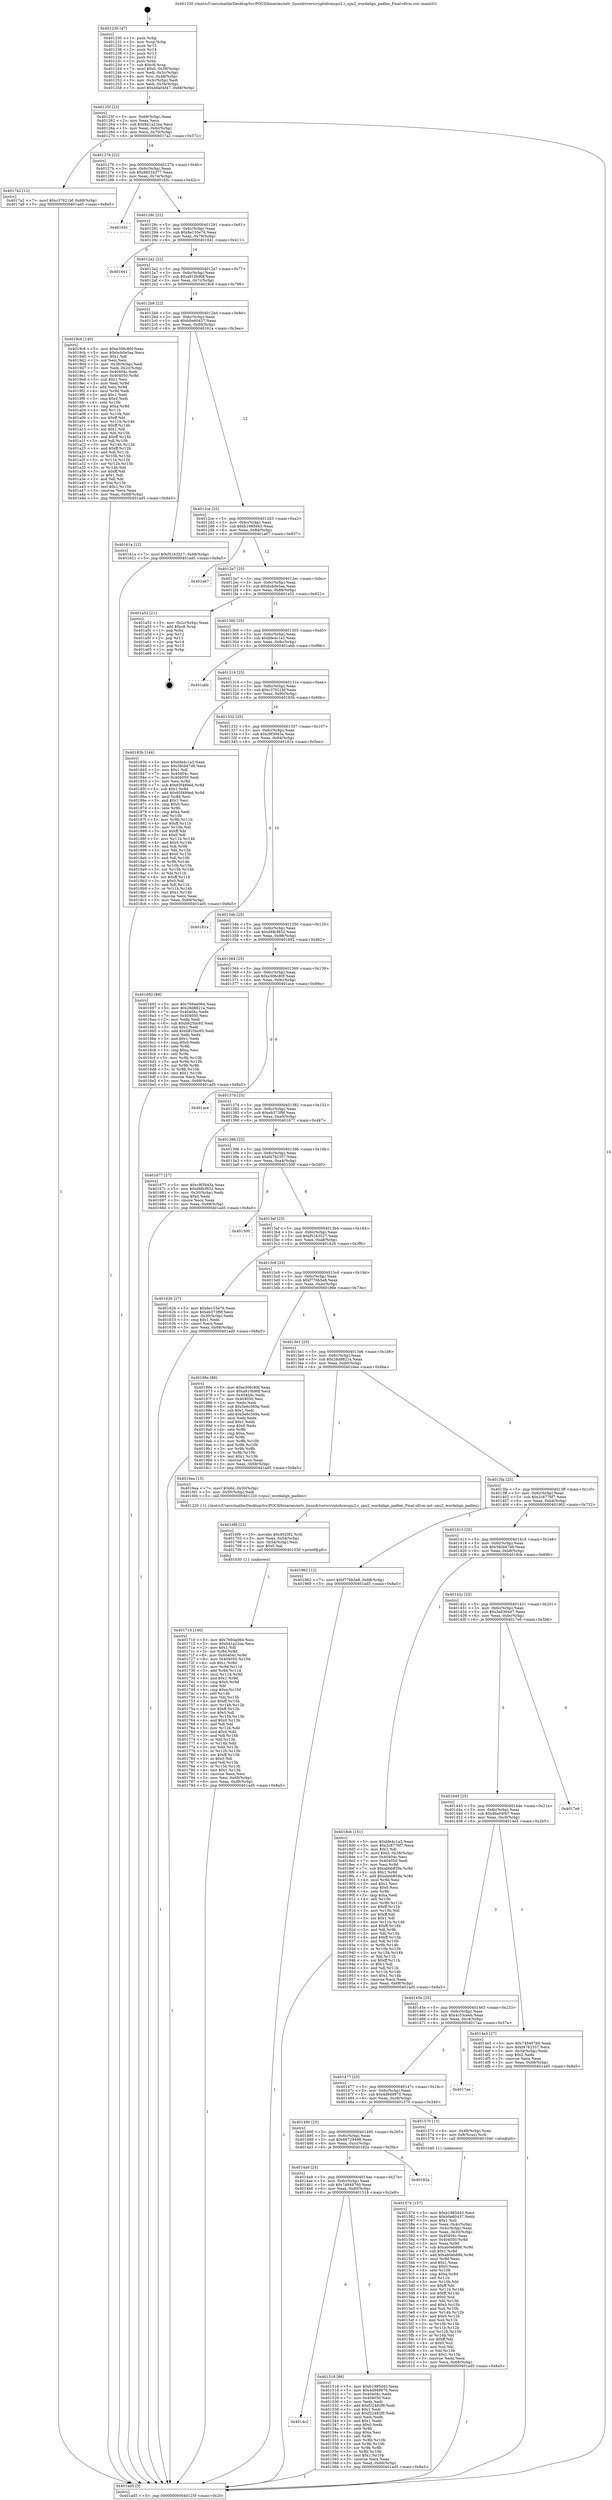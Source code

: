 digraph "0x401230" {
  label = "0x401230 (/mnt/c/Users/mathe/Desktop/tcc/POCII/binaries/extr_linuxdriverscryptobcmspu2.c_spu2_wordalign_padlen_Final-ollvm.out::main(0))"
  labelloc = "t"
  node[shape=record]

  Entry [label="",width=0.3,height=0.3,shape=circle,fillcolor=black,style=filled]
  "0x40125f" [label="{
     0x40125f [23]\l
     | [instrs]\l
     &nbsp;&nbsp;0x40125f \<+3\>: mov -0x68(%rbp),%eax\l
     &nbsp;&nbsp;0x401262 \<+2\>: mov %eax,%ecx\l
     &nbsp;&nbsp;0x401264 \<+6\>: sub $0x841a22ea,%ecx\l
     &nbsp;&nbsp;0x40126a \<+3\>: mov %eax,-0x6c(%rbp)\l
     &nbsp;&nbsp;0x40126d \<+3\>: mov %ecx,-0x70(%rbp)\l
     &nbsp;&nbsp;0x401270 \<+6\>: je 00000000004017a2 \<main+0x572\>\l
  }"]
  "0x4017a2" [label="{
     0x4017a2 [12]\l
     | [instrs]\l
     &nbsp;&nbsp;0x4017a2 \<+7\>: movl $0xc37621bf,-0x68(%rbp)\l
     &nbsp;&nbsp;0x4017a9 \<+5\>: jmp 0000000000401ad5 \<main+0x8a5\>\l
  }"]
  "0x401276" [label="{
     0x401276 [22]\l
     | [instrs]\l
     &nbsp;&nbsp;0x401276 \<+5\>: jmp 000000000040127b \<main+0x4b\>\l
     &nbsp;&nbsp;0x40127b \<+3\>: mov -0x6c(%rbp),%eax\l
     &nbsp;&nbsp;0x40127e \<+5\>: sub $0x88534377,%eax\l
     &nbsp;&nbsp;0x401283 \<+3\>: mov %eax,-0x74(%rbp)\l
     &nbsp;&nbsp;0x401286 \<+6\>: je 000000000040165c \<main+0x42c\>\l
  }"]
  Exit [label="",width=0.3,height=0.3,shape=circle,fillcolor=black,style=filled,peripheries=2]
  "0x40165c" [label="{
     0x40165c\l
  }", style=dashed]
  "0x40128c" [label="{
     0x40128c [22]\l
     | [instrs]\l
     &nbsp;&nbsp;0x40128c \<+5\>: jmp 0000000000401291 \<main+0x61\>\l
     &nbsp;&nbsp;0x401291 \<+3\>: mov -0x6c(%rbp),%eax\l
     &nbsp;&nbsp;0x401294 \<+5\>: sub $0x8e155e76,%eax\l
     &nbsp;&nbsp;0x401299 \<+3\>: mov %eax,-0x78(%rbp)\l
     &nbsp;&nbsp;0x40129c \<+6\>: je 0000000000401641 \<main+0x411\>\l
  }"]
  "0x401710" [label="{
     0x401710 [146]\l
     | [instrs]\l
     &nbsp;&nbsp;0x401710 \<+5\>: mov $0x7694a064,%esi\l
     &nbsp;&nbsp;0x401715 \<+5\>: mov $0x841a22ea,%ecx\l
     &nbsp;&nbsp;0x40171a \<+2\>: mov $0x1,%dl\l
     &nbsp;&nbsp;0x40171c \<+3\>: xor %r8d,%r8d\l
     &nbsp;&nbsp;0x40171f \<+8\>: mov 0x40404c,%r9d\l
     &nbsp;&nbsp;0x401727 \<+8\>: mov 0x404050,%r10d\l
     &nbsp;&nbsp;0x40172f \<+4\>: sub $0x1,%r8d\l
     &nbsp;&nbsp;0x401733 \<+3\>: mov %r9d,%r11d\l
     &nbsp;&nbsp;0x401736 \<+3\>: add %r8d,%r11d\l
     &nbsp;&nbsp;0x401739 \<+4\>: imul %r11d,%r9d\l
     &nbsp;&nbsp;0x40173d \<+4\>: and $0x1,%r9d\l
     &nbsp;&nbsp;0x401741 \<+4\>: cmp $0x0,%r9d\l
     &nbsp;&nbsp;0x401745 \<+3\>: sete %bl\l
     &nbsp;&nbsp;0x401748 \<+4\>: cmp $0xa,%r10d\l
     &nbsp;&nbsp;0x40174c \<+4\>: setl %r14b\l
     &nbsp;&nbsp;0x401750 \<+3\>: mov %bl,%r15b\l
     &nbsp;&nbsp;0x401753 \<+4\>: xor $0xff,%r15b\l
     &nbsp;&nbsp;0x401757 \<+3\>: mov %r14b,%r12b\l
     &nbsp;&nbsp;0x40175a \<+4\>: xor $0xff,%r12b\l
     &nbsp;&nbsp;0x40175e \<+3\>: xor $0x0,%dl\l
     &nbsp;&nbsp;0x401761 \<+3\>: mov %r15b,%r13b\l
     &nbsp;&nbsp;0x401764 \<+4\>: and $0x0,%r13b\l
     &nbsp;&nbsp;0x401768 \<+2\>: and %dl,%bl\l
     &nbsp;&nbsp;0x40176a \<+3\>: mov %r12b,%dil\l
     &nbsp;&nbsp;0x40176d \<+4\>: and $0x0,%dil\l
     &nbsp;&nbsp;0x401771 \<+3\>: and %dl,%r14b\l
     &nbsp;&nbsp;0x401774 \<+3\>: or %bl,%r13b\l
     &nbsp;&nbsp;0x401777 \<+3\>: or %r14b,%dil\l
     &nbsp;&nbsp;0x40177a \<+3\>: xor %dil,%r13b\l
     &nbsp;&nbsp;0x40177d \<+3\>: or %r12b,%r15b\l
     &nbsp;&nbsp;0x401780 \<+4\>: xor $0xff,%r15b\l
     &nbsp;&nbsp;0x401784 \<+3\>: or $0x0,%dl\l
     &nbsp;&nbsp;0x401787 \<+3\>: and %dl,%r15b\l
     &nbsp;&nbsp;0x40178a \<+3\>: or %r15b,%r13b\l
     &nbsp;&nbsp;0x40178d \<+4\>: test $0x1,%r13b\l
     &nbsp;&nbsp;0x401791 \<+3\>: cmovne %ecx,%esi\l
     &nbsp;&nbsp;0x401794 \<+3\>: mov %esi,-0x68(%rbp)\l
     &nbsp;&nbsp;0x401797 \<+6\>: mov %eax,-0xd8(%rbp)\l
     &nbsp;&nbsp;0x40179d \<+5\>: jmp 0000000000401ad5 \<main+0x8a5\>\l
  }"]
  "0x401641" [label="{
     0x401641\l
  }", style=dashed]
  "0x4012a2" [label="{
     0x4012a2 [22]\l
     | [instrs]\l
     &nbsp;&nbsp;0x4012a2 \<+5\>: jmp 00000000004012a7 \<main+0x77\>\l
     &nbsp;&nbsp;0x4012a7 \<+3\>: mov -0x6c(%rbp),%eax\l
     &nbsp;&nbsp;0x4012aa \<+5\>: sub $0xa910b90f,%eax\l
     &nbsp;&nbsp;0x4012af \<+3\>: mov %eax,-0x7c(%rbp)\l
     &nbsp;&nbsp;0x4012b2 \<+6\>: je 00000000004019c6 \<main+0x796\>\l
  }"]
  "0x4016f9" [label="{
     0x4016f9 [23]\l
     | [instrs]\l
     &nbsp;&nbsp;0x4016f9 \<+10\>: movabs $0x4020f2,%rdi\l
     &nbsp;&nbsp;0x401703 \<+3\>: mov %eax,-0x54(%rbp)\l
     &nbsp;&nbsp;0x401706 \<+3\>: mov -0x54(%rbp),%esi\l
     &nbsp;&nbsp;0x401709 \<+2\>: mov $0x0,%al\l
     &nbsp;&nbsp;0x40170b \<+5\>: call 0000000000401030 \<printf@plt\>\l
     | [calls]\l
     &nbsp;&nbsp;0x401030 \{1\} (unknown)\l
  }"]
  "0x4019c6" [label="{
     0x4019c6 [140]\l
     | [instrs]\l
     &nbsp;&nbsp;0x4019c6 \<+5\>: mov $0xe306c80f,%eax\l
     &nbsp;&nbsp;0x4019cb \<+5\>: mov $0xbcb0e5aa,%ecx\l
     &nbsp;&nbsp;0x4019d0 \<+2\>: mov $0x1,%dl\l
     &nbsp;&nbsp;0x4019d2 \<+2\>: xor %esi,%esi\l
     &nbsp;&nbsp;0x4019d4 \<+3\>: mov -0x38(%rbp),%edi\l
     &nbsp;&nbsp;0x4019d7 \<+3\>: mov %edi,-0x2c(%rbp)\l
     &nbsp;&nbsp;0x4019da \<+7\>: mov 0x40404c,%edi\l
     &nbsp;&nbsp;0x4019e1 \<+8\>: mov 0x404050,%r8d\l
     &nbsp;&nbsp;0x4019e9 \<+3\>: sub $0x1,%esi\l
     &nbsp;&nbsp;0x4019ec \<+3\>: mov %edi,%r9d\l
     &nbsp;&nbsp;0x4019ef \<+3\>: add %esi,%r9d\l
     &nbsp;&nbsp;0x4019f2 \<+4\>: imul %r9d,%edi\l
     &nbsp;&nbsp;0x4019f6 \<+3\>: and $0x1,%edi\l
     &nbsp;&nbsp;0x4019f9 \<+3\>: cmp $0x0,%edi\l
     &nbsp;&nbsp;0x4019fc \<+4\>: sete %r10b\l
     &nbsp;&nbsp;0x401a00 \<+4\>: cmp $0xa,%r8d\l
     &nbsp;&nbsp;0x401a04 \<+4\>: setl %r11b\l
     &nbsp;&nbsp;0x401a08 \<+3\>: mov %r10b,%bl\l
     &nbsp;&nbsp;0x401a0b \<+3\>: xor $0xff,%bl\l
     &nbsp;&nbsp;0x401a0e \<+3\>: mov %r11b,%r14b\l
     &nbsp;&nbsp;0x401a11 \<+4\>: xor $0xff,%r14b\l
     &nbsp;&nbsp;0x401a15 \<+3\>: xor $0x1,%dl\l
     &nbsp;&nbsp;0x401a18 \<+3\>: mov %bl,%r15b\l
     &nbsp;&nbsp;0x401a1b \<+4\>: and $0xff,%r15b\l
     &nbsp;&nbsp;0x401a1f \<+3\>: and %dl,%r10b\l
     &nbsp;&nbsp;0x401a22 \<+3\>: mov %r14b,%r12b\l
     &nbsp;&nbsp;0x401a25 \<+4\>: and $0xff,%r12b\l
     &nbsp;&nbsp;0x401a29 \<+3\>: and %dl,%r11b\l
     &nbsp;&nbsp;0x401a2c \<+3\>: or %r10b,%r15b\l
     &nbsp;&nbsp;0x401a2f \<+3\>: or %r11b,%r12b\l
     &nbsp;&nbsp;0x401a32 \<+3\>: xor %r12b,%r15b\l
     &nbsp;&nbsp;0x401a35 \<+3\>: or %r14b,%bl\l
     &nbsp;&nbsp;0x401a38 \<+3\>: xor $0xff,%bl\l
     &nbsp;&nbsp;0x401a3b \<+3\>: or $0x1,%dl\l
     &nbsp;&nbsp;0x401a3e \<+2\>: and %dl,%bl\l
     &nbsp;&nbsp;0x401a40 \<+3\>: or %bl,%r15b\l
     &nbsp;&nbsp;0x401a43 \<+4\>: test $0x1,%r15b\l
     &nbsp;&nbsp;0x401a47 \<+3\>: cmovne %ecx,%eax\l
     &nbsp;&nbsp;0x401a4a \<+3\>: mov %eax,-0x68(%rbp)\l
     &nbsp;&nbsp;0x401a4d \<+5\>: jmp 0000000000401ad5 \<main+0x8a5\>\l
  }"]
  "0x4012b8" [label="{
     0x4012b8 [22]\l
     | [instrs]\l
     &nbsp;&nbsp;0x4012b8 \<+5\>: jmp 00000000004012bd \<main+0x8d\>\l
     &nbsp;&nbsp;0x4012bd \<+3\>: mov -0x6c(%rbp),%eax\l
     &nbsp;&nbsp;0x4012c0 \<+5\>: sub $0xb0e60437,%eax\l
     &nbsp;&nbsp;0x4012c5 \<+3\>: mov %eax,-0x80(%rbp)\l
     &nbsp;&nbsp;0x4012c8 \<+6\>: je 000000000040161a \<main+0x3ea\>\l
  }"]
  "0x40157d" [label="{
     0x40157d [157]\l
     | [instrs]\l
     &nbsp;&nbsp;0x40157d \<+5\>: mov $0xb1985d43,%ecx\l
     &nbsp;&nbsp;0x401582 \<+5\>: mov $0xb0e60437,%edx\l
     &nbsp;&nbsp;0x401587 \<+3\>: mov $0x1,%sil\l
     &nbsp;&nbsp;0x40158a \<+3\>: mov %eax,-0x4c(%rbp)\l
     &nbsp;&nbsp;0x40158d \<+3\>: mov -0x4c(%rbp),%eax\l
     &nbsp;&nbsp;0x401590 \<+3\>: mov %eax,-0x30(%rbp)\l
     &nbsp;&nbsp;0x401593 \<+7\>: mov 0x40404c,%eax\l
     &nbsp;&nbsp;0x40159a \<+8\>: mov 0x404050,%r8d\l
     &nbsp;&nbsp;0x4015a2 \<+3\>: mov %eax,%r9d\l
     &nbsp;&nbsp;0x4015a5 \<+7\>: sub $0xab0eb886,%r9d\l
     &nbsp;&nbsp;0x4015ac \<+4\>: sub $0x1,%r9d\l
     &nbsp;&nbsp;0x4015b0 \<+7\>: add $0xab0eb886,%r9d\l
     &nbsp;&nbsp;0x4015b7 \<+4\>: imul %r9d,%eax\l
     &nbsp;&nbsp;0x4015bb \<+3\>: and $0x1,%eax\l
     &nbsp;&nbsp;0x4015be \<+3\>: cmp $0x0,%eax\l
     &nbsp;&nbsp;0x4015c1 \<+4\>: sete %r10b\l
     &nbsp;&nbsp;0x4015c5 \<+4\>: cmp $0xa,%r8d\l
     &nbsp;&nbsp;0x4015c9 \<+4\>: setl %r11b\l
     &nbsp;&nbsp;0x4015cd \<+3\>: mov %r10b,%bl\l
     &nbsp;&nbsp;0x4015d0 \<+3\>: xor $0xff,%bl\l
     &nbsp;&nbsp;0x4015d3 \<+3\>: mov %r11b,%r14b\l
     &nbsp;&nbsp;0x4015d6 \<+4\>: xor $0xff,%r14b\l
     &nbsp;&nbsp;0x4015da \<+4\>: xor $0x0,%sil\l
     &nbsp;&nbsp;0x4015de \<+3\>: mov %bl,%r15b\l
     &nbsp;&nbsp;0x4015e1 \<+4\>: and $0x0,%r15b\l
     &nbsp;&nbsp;0x4015e5 \<+3\>: and %sil,%r10b\l
     &nbsp;&nbsp;0x4015e8 \<+3\>: mov %r14b,%r12b\l
     &nbsp;&nbsp;0x4015eb \<+4\>: and $0x0,%r12b\l
     &nbsp;&nbsp;0x4015ef \<+3\>: and %sil,%r11b\l
     &nbsp;&nbsp;0x4015f2 \<+3\>: or %r10b,%r15b\l
     &nbsp;&nbsp;0x4015f5 \<+3\>: or %r11b,%r12b\l
     &nbsp;&nbsp;0x4015f8 \<+3\>: xor %r12b,%r15b\l
     &nbsp;&nbsp;0x4015fb \<+3\>: or %r14b,%bl\l
     &nbsp;&nbsp;0x4015fe \<+3\>: xor $0xff,%bl\l
     &nbsp;&nbsp;0x401601 \<+4\>: or $0x0,%sil\l
     &nbsp;&nbsp;0x401605 \<+3\>: and %sil,%bl\l
     &nbsp;&nbsp;0x401608 \<+3\>: or %bl,%r15b\l
     &nbsp;&nbsp;0x40160b \<+4\>: test $0x1,%r15b\l
     &nbsp;&nbsp;0x40160f \<+3\>: cmovne %edx,%ecx\l
     &nbsp;&nbsp;0x401612 \<+3\>: mov %ecx,-0x68(%rbp)\l
     &nbsp;&nbsp;0x401615 \<+5\>: jmp 0000000000401ad5 \<main+0x8a5\>\l
  }"]
  "0x40161a" [label="{
     0x40161a [12]\l
     | [instrs]\l
     &nbsp;&nbsp;0x40161a \<+7\>: movl $0xf5163527,-0x68(%rbp)\l
     &nbsp;&nbsp;0x401621 \<+5\>: jmp 0000000000401ad5 \<main+0x8a5\>\l
  }"]
  "0x4012ce" [label="{
     0x4012ce [25]\l
     | [instrs]\l
     &nbsp;&nbsp;0x4012ce \<+5\>: jmp 00000000004012d3 \<main+0xa3\>\l
     &nbsp;&nbsp;0x4012d3 \<+3\>: mov -0x6c(%rbp),%eax\l
     &nbsp;&nbsp;0x4012d6 \<+5\>: sub $0xb1985d43,%eax\l
     &nbsp;&nbsp;0x4012db \<+6\>: mov %eax,-0x84(%rbp)\l
     &nbsp;&nbsp;0x4012e1 \<+6\>: je 0000000000401a67 \<main+0x837\>\l
  }"]
  "0x4014c2" [label="{
     0x4014c2\l
  }", style=dashed]
  "0x401a67" [label="{
     0x401a67\l
  }", style=dashed]
  "0x4012e7" [label="{
     0x4012e7 [25]\l
     | [instrs]\l
     &nbsp;&nbsp;0x4012e7 \<+5\>: jmp 00000000004012ec \<main+0xbc\>\l
     &nbsp;&nbsp;0x4012ec \<+3\>: mov -0x6c(%rbp),%eax\l
     &nbsp;&nbsp;0x4012ef \<+5\>: sub $0xbcb0e5aa,%eax\l
     &nbsp;&nbsp;0x4012f4 \<+6\>: mov %eax,-0x88(%rbp)\l
     &nbsp;&nbsp;0x4012fa \<+6\>: je 0000000000401a52 \<main+0x822\>\l
  }"]
  "0x401518" [label="{
     0x401518 [88]\l
     | [instrs]\l
     &nbsp;&nbsp;0x401518 \<+5\>: mov $0xb1985d43,%eax\l
     &nbsp;&nbsp;0x40151d \<+5\>: mov $0x4d949970,%ecx\l
     &nbsp;&nbsp;0x401522 \<+7\>: mov 0x40404c,%edx\l
     &nbsp;&nbsp;0x401529 \<+7\>: mov 0x404050,%esi\l
     &nbsp;&nbsp;0x401530 \<+2\>: mov %edx,%edi\l
     &nbsp;&nbsp;0x401532 \<+6\>: add $0xf22482f9,%edi\l
     &nbsp;&nbsp;0x401538 \<+3\>: sub $0x1,%edi\l
     &nbsp;&nbsp;0x40153b \<+6\>: sub $0xf22482f9,%edi\l
     &nbsp;&nbsp;0x401541 \<+3\>: imul %edi,%edx\l
     &nbsp;&nbsp;0x401544 \<+3\>: and $0x1,%edx\l
     &nbsp;&nbsp;0x401547 \<+3\>: cmp $0x0,%edx\l
     &nbsp;&nbsp;0x40154a \<+4\>: sete %r8b\l
     &nbsp;&nbsp;0x40154e \<+3\>: cmp $0xa,%esi\l
     &nbsp;&nbsp;0x401551 \<+4\>: setl %r9b\l
     &nbsp;&nbsp;0x401555 \<+3\>: mov %r8b,%r10b\l
     &nbsp;&nbsp;0x401558 \<+3\>: and %r9b,%r10b\l
     &nbsp;&nbsp;0x40155b \<+3\>: xor %r9b,%r8b\l
     &nbsp;&nbsp;0x40155e \<+3\>: or %r8b,%r10b\l
     &nbsp;&nbsp;0x401561 \<+4\>: test $0x1,%r10b\l
     &nbsp;&nbsp;0x401565 \<+3\>: cmovne %ecx,%eax\l
     &nbsp;&nbsp;0x401568 \<+3\>: mov %eax,-0x68(%rbp)\l
     &nbsp;&nbsp;0x40156b \<+5\>: jmp 0000000000401ad5 \<main+0x8a5\>\l
  }"]
  "0x401a52" [label="{
     0x401a52 [21]\l
     | [instrs]\l
     &nbsp;&nbsp;0x401a52 \<+3\>: mov -0x2c(%rbp),%eax\l
     &nbsp;&nbsp;0x401a55 \<+7\>: add $0xc8,%rsp\l
     &nbsp;&nbsp;0x401a5c \<+1\>: pop %rbx\l
     &nbsp;&nbsp;0x401a5d \<+2\>: pop %r12\l
     &nbsp;&nbsp;0x401a5f \<+2\>: pop %r13\l
     &nbsp;&nbsp;0x401a61 \<+2\>: pop %r14\l
     &nbsp;&nbsp;0x401a63 \<+2\>: pop %r15\l
     &nbsp;&nbsp;0x401a65 \<+1\>: pop %rbp\l
     &nbsp;&nbsp;0x401a66 \<+1\>: ret\l
  }"]
  "0x401300" [label="{
     0x401300 [25]\l
     | [instrs]\l
     &nbsp;&nbsp;0x401300 \<+5\>: jmp 0000000000401305 \<main+0xd5\>\l
     &nbsp;&nbsp;0x401305 \<+3\>: mov -0x6c(%rbp),%eax\l
     &nbsp;&nbsp;0x401308 \<+5\>: sub $0xbfe4c1a3,%eax\l
     &nbsp;&nbsp;0x40130d \<+6\>: mov %eax,-0x8c(%rbp)\l
     &nbsp;&nbsp;0x401313 \<+6\>: je 0000000000401abb \<main+0x88b\>\l
  }"]
  "0x4014a9" [label="{
     0x4014a9 [25]\l
     | [instrs]\l
     &nbsp;&nbsp;0x4014a9 \<+5\>: jmp 00000000004014ae \<main+0x27e\>\l
     &nbsp;&nbsp;0x4014ae \<+3\>: mov -0x6c(%rbp),%eax\l
     &nbsp;&nbsp;0x4014b1 \<+5\>: sub $0x74949760,%eax\l
     &nbsp;&nbsp;0x4014b6 \<+6\>: mov %eax,-0xd0(%rbp)\l
     &nbsp;&nbsp;0x4014bc \<+6\>: je 0000000000401518 \<main+0x2e8\>\l
  }"]
  "0x401abb" [label="{
     0x401abb\l
  }", style=dashed]
  "0x401319" [label="{
     0x401319 [25]\l
     | [instrs]\l
     &nbsp;&nbsp;0x401319 \<+5\>: jmp 000000000040131e \<main+0xee\>\l
     &nbsp;&nbsp;0x40131e \<+3\>: mov -0x6c(%rbp),%eax\l
     &nbsp;&nbsp;0x401321 \<+5\>: sub $0xc37621bf,%eax\l
     &nbsp;&nbsp;0x401326 \<+6\>: mov %eax,-0x90(%rbp)\l
     &nbsp;&nbsp;0x40132c \<+6\>: je 000000000040183b \<main+0x60b\>\l
  }"]
  "0x40182a" [label="{
     0x40182a\l
  }", style=dashed]
  "0x40183b" [label="{
     0x40183b [144]\l
     | [instrs]\l
     &nbsp;&nbsp;0x40183b \<+5\>: mov $0xbfe4c1a3,%eax\l
     &nbsp;&nbsp;0x401840 \<+5\>: mov $0x36cb47d6,%ecx\l
     &nbsp;&nbsp;0x401845 \<+2\>: mov $0x1,%dl\l
     &nbsp;&nbsp;0x401847 \<+7\>: mov 0x40404c,%esi\l
     &nbsp;&nbsp;0x40184e \<+7\>: mov 0x404050,%edi\l
     &nbsp;&nbsp;0x401855 \<+3\>: mov %esi,%r8d\l
     &nbsp;&nbsp;0x401858 \<+7\>: sub $0x65f489ed,%r8d\l
     &nbsp;&nbsp;0x40185f \<+4\>: sub $0x1,%r8d\l
     &nbsp;&nbsp;0x401863 \<+7\>: add $0x65f489ed,%r8d\l
     &nbsp;&nbsp;0x40186a \<+4\>: imul %r8d,%esi\l
     &nbsp;&nbsp;0x40186e \<+3\>: and $0x1,%esi\l
     &nbsp;&nbsp;0x401871 \<+3\>: cmp $0x0,%esi\l
     &nbsp;&nbsp;0x401874 \<+4\>: sete %r9b\l
     &nbsp;&nbsp;0x401878 \<+3\>: cmp $0xa,%edi\l
     &nbsp;&nbsp;0x40187b \<+4\>: setl %r10b\l
     &nbsp;&nbsp;0x40187f \<+3\>: mov %r9b,%r11b\l
     &nbsp;&nbsp;0x401882 \<+4\>: xor $0xff,%r11b\l
     &nbsp;&nbsp;0x401886 \<+3\>: mov %r10b,%bl\l
     &nbsp;&nbsp;0x401889 \<+3\>: xor $0xff,%bl\l
     &nbsp;&nbsp;0x40188c \<+3\>: xor $0x0,%dl\l
     &nbsp;&nbsp;0x40188f \<+3\>: mov %r11b,%r14b\l
     &nbsp;&nbsp;0x401892 \<+4\>: and $0x0,%r14b\l
     &nbsp;&nbsp;0x401896 \<+3\>: and %dl,%r9b\l
     &nbsp;&nbsp;0x401899 \<+3\>: mov %bl,%r15b\l
     &nbsp;&nbsp;0x40189c \<+4\>: and $0x0,%r15b\l
     &nbsp;&nbsp;0x4018a0 \<+3\>: and %dl,%r10b\l
     &nbsp;&nbsp;0x4018a3 \<+3\>: or %r9b,%r14b\l
     &nbsp;&nbsp;0x4018a6 \<+3\>: or %r10b,%r15b\l
     &nbsp;&nbsp;0x4018a9 \<+3\>: xor %r15b,%r14b\l
     &nbsp;&nbsp;0x4018ac \<+3\>: or %bl,%r11b\l
     &nbsp;&nbsp;0x4018af \<+4\>: xor $0xff,%r11b\l
     &nbsp;&nbsp;0x4018b3 \<+3\>: or $0x0,%dl\l
     &nbsp;&nbsp;0x4018b6 \<+3\>: and %dl,%r11b\l
     &nbsp;&nbsp;0x4018b9 \<+3\>: or %r11b,%r14b\l
     &nbsp;&nbsp;0x4018bc \<+4\>: test $0x1,%r14b\l
     &nbsp;&nbsp;0x4018c0 \<+3\>: cmovne %ecx,%eax\l
     &nbsp;&nbsp;0x4018c3 \<+3\>: mov %eax,-0x68(%rbp)\l
     &nbsp;&nbsp;0x4018c6 \<+5\>: jmp 0000000000401ad5 \<main+0x8a5\>\l
  }"]
  "0x401332" [label="{
     0x401332 [25]\l
     | [instrs]\l
     &nbsp;&nbsp;0x401332 \<+5\>: jmp 0000000000401337 \<main+0x107\>\l
     &nbsp;&nbsp;0x401337 \<+3\>: mov -0x6c(%rbp),%eax\l
     &nbsp;&nbsp;0x40133a \<+5\>: sub $0xc9f3943a,%eax\l
     &nbsp;&nbsp;0x40133f \<+6\>: mov %eax,-0x94(%rbp)\l
     &nbsp;&nbsp;0x401345 \<+6\>: je 000000000040181e \<main+0x5ee\>\l
  }"]
  "0x401490" [label="{
     0x401490 [25]\l
     | [instrs]\l
     &nbsp;&nbsp;0x401490 \<+5\>: jmp 0000000000401495 \<main+0x265\>\l
     &nbsp;&nbsp;0x401495 \<+3\>: mov -0x6c(%rbp),%eax\l
     &nbsp;&nbsp;0x401498 \<+5\>: sub $0x66729498,%eax\l
     &nbsp;&nbsp;0x40149d \<+6\>: mov %eax,-0xcc(%rbp)\l
     &nbsp;&nbsp;0x4014a3 \<+6\>: je 000000000040182a \<main+0x5fa\>\l
  }"]
  "0x40181e" [label="{
     0x40181e\l
  }", style=dashed]
  "0x40134b" [label="{
     0x40134b [25]\l
     | [instrs]\l
     &nbsp;&nbsp;0x40134b \<+5\>: jmp 0000000000401350 \<main+0x120\>\l
     &nbsp;&nbsp;0x401350 \<+3\>: mov -0x6c(%rbp),%eax\l
     &nbsp;&nbsp;0x401353 \<+5\>: sub $0xd88cf932,%eax\l
     &nbsp;&nbsp;0x401358 \<+6\>: mov %eax,-0x98(%rbp)\l
     &nbsp;&nbsp;0x40135e \<+6\>: je 0000000000401692 \<main+0x462\>\l
  }"]
  "0x401570" [label="{
     0x401570 [13]\l
     | [instrs]\l
     &nbsp;&nbsp;0x401570 \<+4\>: mov -0x48(%rbp),%rax\l
     &nbsp;&nbsp;0x401574 \<+4\>: mov 0x8(%rax),%rdi\l
     &nbsp;&nbsp;0x401578 \<+5\>: call 0000000000401040 \<atoi@plt\>\l
     | [calls]\l
     &nbsp;&nbsp;0x401040 \{1\} (unknown)\l
  }"]
  "0x401692" [label="{
     0x401692 [88]\l
     | [instrs]\l
     &nbsp;&nbsp;0x401692 \<+5\>: mov $0x7694a064,%eax\l
     &nbsp;&nbsp;0x401697 \<+5\>: mov $0x28d8821a,%ecx\l
     &nbsp;&nbsp;0x40169c \<+7\>: mov 0x40404c,%edx\l
     &nbsp;&nbsp;0x4016a3 \<+7\>: mov 0x404050,%esi\l
     &nbsp;&nbsp;0x4016aa \<+2\>: mov %edx,%edi\l
     &nbsp;&nbsp;0x4016ac \<+6\>: sub $0xb825bc65,%edi\l
     &nbsp;&nbsp;0x4016b2 \<+3\>: sub $0x1,%edi\l
     &nbsp;&nbsp;0x4016b5 \<+6\>: add $0xb825bc65,%edi\l
     &nbsp;&nbsp;0x4016bb \<+3\>: imul %edi,%edx\l
     &nbsp;&nbsp;0x4016be \<+3\>: and $0x1,%edx\l
     &nbsp;&nbsp;0x4016c1 \<+3\>: cmp $0x0,%edx\l
     &nbsp;&nbsp;0x4016c4 \<+4\>: sete %r8b\l
     &nbsp;&nbsp;0x4016c8 \<+3\>: cmp $0xa,%esi\l
     &nbsp;&nbsp;0x4016cb \<+4\>: setl %r9b\l
     &nbsp;&nbsp;0x4016cf \<+3\>: mov %r8b,%r10b\l
     &nbsp;&nbsp;0x4016d2 \<+3\>: and %r9b,%r10b\l
     &nbsp;&nbsp;0x4016d5 \<+3\>: xor %r9b,%r8b\l
     &nbsp;&nbsp;0x4016d8 \<+3\>: or %r8b,%r10b\l
     &nbsp;&nbsp;0x4016db \<+4\>: test $0x1,%r10b\l
     &nbsp;&nbsp;0x4016df \<+3\>: cmovne %ecx,%eax\l
     &nbsp;&nbsp;0x4016e2 \<+3\>: mov %eax,-0x68(%rbp)\l
     &nbsp;&nbsp;0x4016e5 \<+5\>: jmp 0000000000401ad5 \<main+0x8a5\>\l
  }"]
  "0x401364" [label="{
     0x401364 [25]\l
     | [instrs]\l
     &nbsp;&nbsp;0x401364 \<+5\>: jmp 0000000000401369 \<main+0x139\>\l
     &nbsp;&nbsp;0x401369 \<+3\>: mov -0x6c(%rbp),%eax\l
     &nbsp;&nbsp;0x40136c \<+5\>: sub $0xe306c80f,%eax\l
     &nbsp;&nbsp;0x401371 \<+6\>: mov %eax,-0x9c(%rbp)\l
     &nbsp;&nbsp;0x401377 \<+6\>: je 0000000000401ace \<main+0x89e\>\l
  }"]
  "0x401477" [label="{
     0x401477 [25]\l
     | [instrs]\l
     &nbsp;&nbsp;0x401477 \<+5\>: jmp 000000000040147c \<main+0x24c\>\l
     &nbsp;&nbsp;0x40147c \<+3\>: mov -0x6c(%rbp),%eax\l
     &nbsp;&nbsp;0x40147f \<+5\>: sub $0x4d949970,%eax\l
     &nbsp;&nbsp;0x401484 \<+6\>: mov %eax,-0xc8(%rbp)\l
     &nbsp;&nbsp;0x40148a \<+6\>: je 0000000000401570 \<main+0x340\>\l
  }"]
  "0x401ace" [label="{
     0x401ace\l
  }", style=dashed]
  "0x40137d" [label="{
     0x40137d [25]\l
     | [instrs]\l
     &nbsp;&nbsp;0x40137d \<+5\>: jmp 0000000000401382 \<main+0x152\>\l
     &nbsp;&nbsp;0x401382 \<+3\>: mov -0x6c(%rbp),%eax\l
     &nbsp;&nbsp;0x401385 \<+5\>: sub $0xeb373f9f,%eax\l
     &nbsp;&nbsp;0x40138a \<+6\>: mov %eax,-0xa0(%rbp)\l
     &nbsp;&nbsp;0x401390 \<+6\>: je 0000000000401677 \<main+0x447\>\l
  }"]
  "0x4017ae" [label="{
     0x4017ae\l
  }", style=dashed]
  "0x401677" [label="{
     0x401677 [27]\l
     | [instrs]\l
     &nbsp;&nbsp;0x401677 \<+5\>: mov $0xc9f3943a,%eax\l
     &nbsp;&nbsp;0x40167c \<+5\>: mov $0xd88cf932,%ecx\l
     &nbsp;&nbsp;0x401681 \<+3\>: mov -0x30(%rbp),%edx\l
     &nbsp;&nbsp;0x401684 \<+3\>: cmp $0x0,%edx\l
     &nbsp;&nbsp;0x401687 \<+3\>: cmove %ecx,%eax\l
     &nbsp;&nbsp;0x40168a \<+3\>: mov %eax,-0x68(%rbp)\l
     &nbsp;&nbsp;0x40168d \<+5\>: jmp 0000000000401ad5 \<main+0x8a5\>\l
  }"]
  "0x401396" [label="{
     0x401396 [25]\l
     | [instrs]\l
     &nbsp;&nbsp;0x401396 \<+5\>: jmp 000000000040139b \<main+0x16b\>\l
     &nbsp;&nbsp;0x40139b \<+3\>: mov -0x6c(%rbp),%eax\l
     &nbsp;&nbsp;0x40139e \<+5\>: sub $0xf4782357,%eax\l
     &nbsp;&nbsp;0x4013a3 \<+6\>: mov %eax,-0xa4(%rbp)\l
     &nbsp;&nbsp;0x4013a9 \<+6\>: je 0000000000401500 \<main+0x2d0\>\l
  }"]
  "0x401230" [label="{
     0x401230 [47]\l
     | [instrs]\l
     &nbsp;&nbsp;0x401230 \<+1\>: push %rbp\l
     &nbsp;&nbsp;0x401231 \<+3\>: mov %rsp,%rbp\l
     &nbsp;&nbsp;0x401234 \<+2\>: push %r15\l
     &nbsp;&nbsp;0x401236 \<+2\>: push %r14\l
     &nbsp;&nbsp;0x401238 \<+2\>: push %r13\l
     &nbsp;&nbsp;0x40123a \<+2\>: push %r12\l
     &nbsp;&nbsp;0x40123c \<+1\>: push %rbx\l
     &nbsp;&nbsp;0x40123d \<+7\>: sub $0xc8,%rsp\l
     &nbsp;&nbsp;0x401244 \<+7\>: movl $0x0,-0x38(%rbp)\l
     &nbsp;&nbsp;0x40124b \<+3\>: mov %edi,-0x3c(%rbp)\l
     &nbsp;&nbsp;0x40124e \<+4\>: mov %rsi,-0x48(%rbp)\l
     &nbsp;&nbsp;0x401252 \<+3\>: mov -0x3c(%rbp),%edi\l
     &nbsp;&nbsp;0x401255 \<+3\>: mov %edi,-0x34(%rbp)\l
     &nbsp;&nbsp;0x401258 \<+7\>: movl $0x46a04f47,-0x68(%rbp)\l
  }"]
  "0x401500" [label="{
     0x401500\l
  }", style=dashed]
  "0x4013af" [label="{
     0x4013af [25]\l
     | [instrs]\l
     &nbsp;&nbsp;0x4013af \<+5\>: jmp 00000000004013b4 \<main+0x184\>\l
     &nbsp;&nbsp;0x4013b4 \<+3\>: mov -0x6c(%rbp),%eax\l
     &nbsp;&nbsp;0x4013b7 \<+5\>: sub $0xf5163527,%eax\l
     &nbsp;&nbsp;0x4013bc \<+6\>: mov %eax,-0xa8(%rbp)\l
     &nbsp;&nbsp;0x4013c2 \<+6\>: je 0000000000401626 \<main+0x3f6\>\l
  }"]
  "0x401ad5" [label="{
     0x401ad5 [5]\l
     | [instrs]\l
     &nbsp;&nbsp;0x401ad5 \<+5\>: jmp 000000000040125f \<main+0x2f\>\l
  }"]
  "0x401626" [label="{
     0x401626 [27]\l
     | [instrs]\l
     &nbsp;&nbsp;0x401626 \<+5\>: mov $0x8e155e76,%eax\l
     &nbsp;&nbsp;0x40162b \<+5\>: mov $0xeb373f9f,%ecx\l
     &nbsp;&nbsp;0x401630 \<+3\>: mov -0x30(%rbp),%edx\l
     &nbsp;&nbsp;0x401633 \<+3\>: cmp $0x1,%edx\l
     &nbsp;&nbsp;0x401636 \<+3\>: cmovl %ecx,%eax\l
     &nbsp;&nbsp;0x401639 \<+3\>: mov %eax,-0x68(%rbp)\l
     &nbsp;&nbsp;0x40163c \<+5\>: jmp 0000000000401ad5 \<main+0x8a5\>\l
  }"]
  "0x4013c8" [label="{
     0x4013c8 [25]\l
     | [instrs]\l
     &nbsp;&nbsp;0x4013c8 \<+5\>: jmp 00000000004013cd \<main+0x19d\>\l
     &nbsp;&nbsp;0x4013cd \<+3\>: mov -0x6c(%rbp),%eax\l
     &nbsp;&nbsp;0x4013d0 \<+5\>: sub $0xf776b5e8,%eax\l
     &nbsp;&nbsp;0x4013d5 \<+6\>: mov %eax,-0xac(%rbp)\l
     &nbsp;&nbsp;0x4013db \<+6\>: je 000000000040196e \<main+0x73e\>\l
  }"]
  "0x40145e" [label="{
     0x40145e [25]\l
     | [instrs]\l
     &nbsp;&nbsp;0x40145e \<+5\>: jmp 0000000000401463 \<main+0x233\>\l
     &nbsp;&nbsp;0x401463 \<+3\>: mov -0x6c(%rbp),%eax\l
     &nbsp;&nbsp;0x401466 \<+5\>: sub $0x4c53ceeb,%eax\l
     &nbsp;&nbsp;0x40146b \<+6\>: mov %eax,-0xc4(%rbp)\l
     &nbsp;&nbsp;0x401471 \<+6\>: je 00000000004017ae \<main+0x57e\>\l
  }"]
  "0x40196e" [label="{
     0x40196e [88]\l
     | [instrs]\l
     &nbsp;&nbsp;0x40196e \<+5\>: mov $0xe306c80f,%eax\l
     &nbsp;&nbsp;0x401973 \<+5\>: mov $0xa910b90f,%ecx\l
     &nbsp;&nbsp;0x401978 \<+7\>: mov 0x40404c,%edx\l
     &nbsp;&nbsp;0x40197f \<+7\>: mov 0x404050,%esi\l
     &nbsp;&nbsp;0x401986 \<+2\>: mov %edx,%edi\l
     &nbsp;&nbsp;0x401988 \<+6\>: sub $0x5e6c569a,%edi\l
     &nbsp;&nbsp;0x40198e \<+3\>: sub $0x1,%edi\l
     &nbsp;&nbsp;0x401991 \<+6\>: add $0x5e6c569a,%edi\l
     &nbsp;&nbsp;0x401997 \<+3\>: imul %edi,%edx\l
     &nbsp;&nbsp;0x40199a \<+3\>: and $0x1,%edx\l
     &nbsp;&nbsp;0x40199d \<+3\>: cmp $0x0,%edx\l
     &nbsp;&nbsp;0x4019a0 \<+4\>: sete %r8b\l
     &nbsp;&nbsp;0x4019a4 \<+3\>: cmp $0xa,%esi\l
     &nbsp;&nbsp;0x4019a7 \<+4\>: setl %r9b\l
     &nbsp;&nbsp;0x4019ab \<+3\>: mov %r8b,%r10b\l
     &nbsp;&nbsp;0x4019ae \<+3\>: and %r9b,%r10b\l
     &nbsp;&nbsp;0x4019b1 \<+3\>: xor %r9b,%r8b\l
     &nbsp;&nbsp;0x4019b4 \<+3\>: or %r8b,%r10b\l
     &nbsp;&nbsp;0x4019b7 \<+4\>: test $0x1,%r10b\l
     &nbsp;&nbsp;0x4019bb \<+3\>: cmovne %ecx,%eax\l
     &nbsp;&nbsp;0x4019be \<+3\>: mov %eax,-0x68(%rbp)\l
     &nbsp;&nbsp;0x4019c1 \<+5\>: jmp 0000000000401ad5 \<main+0x8a5\>\l
  }"]
  "0x4013e1" [label="{
     0x4013e1 [25]\l
     | [instrs]\l
     &nbsp;&nbsp;0x4013e1 \<+5\>: jmp 00000000004013e6 \<main+0x1b6\>\l
     &nbsp;&nbsp;0x4013e6 \<+3\>: mov -0x6c(%rbp),%eax\l
     &nbsp;&nbsp;0x4013e9 \<+5\>: sub $0x28d8821a,%eax\l
     &nbsp;&nbsp;0x4013ee \<+6\>: mov %eax,-0xb0(%rbp)\l
     &nbsp;&nbsp;0x4013f4 \<+6\>: je 00000000004016ea \<main+0x4ba\>\l
  }"]
  "0x4014e5" [label="{
     0x4014e5 [27]\l
     | [instrs]\l
     &nbsp;&nbsp;0x4014e5 \<+5\>: mov $0x74949760,%eax\l
     &nbsp;&nbsp;0x4014ea \<+5\>: mov $0xf4782357,%ecx\l
     &nbsp;&nbsp;0x4014ef \<+3\>: mov -0x34(%rbp),%edx\l
     &nbsp;&nbsp;0x4014f2 \<+3\>: cmp $0x2,%edx\l
     &nbsp;&nbsp;0x4014f5 \<+3\>: cmovne %ecx,%eax\l
     &nbsp;&nbsp;0x4014f8 \<+3\>: mov %eax,-0x68(%rbp)\l
     &nbsp;&nbsp;0x4014fb \<+5\>: jmp 0000000000401ad5 \<main+0x8a5\>\l
  }"]
  "0x4016ea" [label="{
     0x4016ea [15]\l
     | [instrs]\l
     &nbsp;&nbsp;0x4016ea \<+7\>: movl $0x64,-0x50(%rbp)\l
     &nbsp;&nbsp;0x4016f1 \<+3\>: mov -0x50(%rbp),%edi\l
     &nbsp;&nbsp;0x4016f4 \<+5\>: call 0000000000401220 \<spu2_wordalign_padlen\>\l
     | [calls]\l
     &nbsp;&nbsp;0x401220 \{1\} (/mnt/c/Users/mathe/Desktop/tcc/POCII/binaries/extr_linuxdriverscryptobcmspu2.c_spu2_wordalign_padlen_Final-ollvm.out::spu2_wordalign_padlen)\l
  }"]
  "0x4013fa" [label="{
     0x4013fa [25]\l
     | [instrs]\l
     &nbsp;&nbsp;0x4013fa \<+5\>: jmp 00000000004013ff \<main+0x1cf\>\l
     &nbsp;&nbsp;0x4013ff \<+3\>: mov -0x6c(%rbp),%eax\l
     &nbsp;&nbsp;0x401402 \<+5\>: sub $0x2c8776f7,%eax\l
     &nbsp;&nbsp;0x401407 \<+6\>: mov %eax,-0xb4(%rbp)\l
     &nbsp;&nbsp;0x40140d \<+6\>: je 0000000000401962 \<main+0x732\>\l
  }"]
  "0x401445" [label="{
     0x401445 [25]\l
     | [instrs]\l
     &nbsp;&nbsp;0x401445 \<+5\>: jmp 000000000040144a \<main+0x21a\>\l
     &nbsp;&nbsp;0x40144a \<+3\>: mov -0x6c(%rbp),%eax\l
     &nbsp;&nbsp;0x40144d \<+5\>: sub $0x46a04f47,%eax\l
     &nbsp;&nbsp;0x401452 \<+6\>: mov %eax,-0xc0(%rbp)\l
     &nbsp;&nbsp;0x401458 \<+6\>: je 00000000004014e5 \<main+0x2b5\>\l
  }"]
  "0x401962" [label="{
     0x401962 [12]\l
     | [instrs]\l
     &nbsp;&nbsp;0x401962 \<+7\>: movl $0xf776b5e8,-0x68(%rbp)\l
     &nbsp;&nbsp;0x401969 \<+5\>: jmp 0000000000401ad5 \<main+0x8a5\>\l
  }"]
  "0x401413" [label="{
     0x401413 [25]\l
     | [instrs]\l
     &nbsp;&nbsp;0x401413 \<+5\>: jmp 0000000000401418 \<main+0x1e8\>\l
     &nbsp;&nbsp;0x401418 \<+3\>: mov -0x6c(%rbp),%eax\l
     &nbsp;&nbsp;0x40141b \<+5\>: sub $0x36cb47d6,%eax\l
     &nbsp;&nbsp;0x401420 \<+6\>: mov %eax,-0xb8(%rbp)\l
     &nbsp;&nbsp;0x401426 \<+6\>: je 00000000004018cb \<main+0x69b\>\l
  }"]
  "0x4017e6" [label="{
     0x4017e6\l
  }", style=dashed]
  "0x4018cb" [label="{
     0x4018cb [151]\l
     | [instrs]\l
     &nbsp;&nbsp;0x4018cb \<+5\>: mov $0xbfe4c1a3,%eax\l
     &nbsp;&nbsp;0x4018d0 \<+5\>: mov $0x2c8776f7,%ecx\l
     &nbsp;&nbsp;0x4018d5 \<+2\>: mov $0x1,%dl\l
     &nbsp;&nbsp;0x4018d7 \<+7\>: movl $0x0,-0x38(%rbp)\l
     &nbsp;&nbsp;0x4018de \<+7\>: mov 0x40404c,%esi\l
     &nbsp;&nbsp;0x4018e5 \<+7\>: mov 0x404050,%edi\l
     &nbsp;&nbsp;0x4018ec \<+3\>: mov %esi,%r8d\l
     &nbsp;&nbsp;0x4018ef \<+7\>: sub $0xabbb859a,%r8d\l
     &nbsp;&nbsp;0x4018f6 \<+4\>: sub $0x1,%r8d\l
     &nbsp;&nbsp;0x4018fa \<+7\>: add $0xabbb859a,%r8d\l
     &nbsp;&nbsp;0x401901 \<+4\>: imul %r8d,%esi\l
     &nbsp;&nbsp;0x401905 \<+3\>: and $0x1,%esi\l
     &nbsp;&nbsp;0x401908 \<+3\>: cmp $0x0,%esi\l
     &nbsp;&nbsp;0x40190b \<+4\>: sete %r9b\l
     &nbsp;&nbsp;0x40190f \<+3\>: cmp $0xa,%edi\l
     &nbsp;&nbsp;0x401912 \<+4\>: setl %r10b\l
     &nbsp;&nbsp;0x401916 \<+3\>: mov %r9b,%r11b\l
     &nbsp;&nbsp;0x401919 \<+4\>: xor $0xff,%r11b\l
     &nbsp;&nbsp;0x40191d \<+3\>: mov %r10b,%bl\l
     &nbsp;&nbsp;0x401920 \<+3\>: xor $0xff,%bl\l
     &nbsp;&nbsp;0x401923 \<+3\>: xor $0x1,%dl\l
     &nbsp;&nbsp;0x401926 \<+3\>: mov %r11b,%r14b\l
     &nbsp;&nbsp;0x401929 \<+4\>: and $0xff,%r14b\l
     &nbsp;&nbsp;0x40192d \<+3\>: and %dl,%r9b\l
     &nbsp;&nbsp;0x401930 \<+3\>: mov %bl,%r15b\l
     &nbsp;&nbsp;0x401933 \<+4\>: and $0xff,%r15b\l
     &nbsp;&nbsp;0x401937 \<+3\>: and %dl,%r10b\l
     &nbsp;&nbsp;0x40193a \<+3\>: or %r9b,%r14b\l
     &nbsp;&nbsp;0x40193d \<+3\>: or %r10b,%r15b\l
     &nbsp;&nbsp;0x401940 \<+3\>: xor %r15b,%r14b\l
     &nbsp;&nbsp;0x401943 \<+3\>: or %bl,%r11b\l
     &nbsp;&nbsp;0x401946 \<+4\>: xor $0xff,%r11b\l
     &nbsp;&nbsp;0x40194a \<+3\>: or $0x1,%dl\l
     &nbsp;&nbsp;0x40194d \<+3\>: and %dl,%r11b\l
     &nbsp;&nbsp;0x401950 \<+3\>: or %r11b,%r14b\l
     &nbsp;&nbsp;0x401953 \<+4\>: test $0x1,%r14b\l
     &nbsp;&nbsp;0x401957 \<+3\>: cmovne %ecx,%eax\l
     &nbsp;&nbsp;0x40195a \<+3\>: mov %eax,-0x68(%rbp)\l
     &nbsp;&nbsp;0x40195d \<+5\>: jmp 0000000000401ad5 \<main+0x8a5\>\l
  }"]
  "0x40142c" [label="{
     0x40142c [25]\l
     | [instrs]\l
     &nbsp;&nbsp;0x40142c \<+5\>: jmp 0000000000401431 \<main+0x201\>\l
     &nbsp;&nbsp;0x401431 \<+3\>: mov -0x6c(%rbp),%eax\l
     &nbsp;&nbsp;0x401434 \<+5\>: sub $0x3a0364d7,%eax\l
     &nbsp;&nbsp;0x401439 \<+6\>: mov %eax,-0xbc(%rbp)\l
     &nbsp;&nbsp;0x40143f \<+6\>: je 00000000004017e6 \<main+0x5b6\>\l
  }"]
  Entry -> "0x401230" [label=" 1"]
  "0x40125f" -> "0x4017a2" [label=" 1"]
  "0x40125f" -> "0x401276" [label=" 14"]
  "0x401a52" -> Exit [label=" 1"]
  "0x401276" -> "0x40165c" [label=" 0"]
  "0x401276" -> "0x40128c" [label=" 14"]
  "0x4019c6" -> "0x401ad5" [label=" 1"]
  "0x40128c" -> "0x401641" [label=" 0"]
  "0x40128c" -> "0x4012a2" [label=" 14"]
  "0x40196e" -> "0x401ad5" [label=" 1"]
  "0x4012a2" -> "0x4019c6" [label=" 1"]
  "0x4012a2" -> "0x4012b8" [label=" 13"]
  "0x401962" -> "0x401ad5" [label=" 1"]
  "0x4012b8" -> "0x40161a" [label=" 1"]
  "0x4012b8" -> "0x4012ce" [label=" 12"]
  "0x4018cb" -> "0x401ad5" [label=" 1"]
  "0x4012ce" -> "0x401a67" [label=" 0"]
  "0x4012ce" -> "0x4012e7" [label=" 12"]
  "0x40183b" -> "0x401ad5" [label=" 1"]
  "0x4012e7" -> "0x401a52" [label=" 1"]
  "0x4012e7" -> "0x401300" [label=" 11"]
  "0x4017a2" -> "0x401ad5" [label=" 1"]
  "0x401300" -> "0x401abb" [label=" 0"]
  "0x401300" -> "0x401319" [label=" 11"]
  "0x4016f9" -> "0x401710" [label=" 1"]
  "0x401319" -> "0x40183b" [label=" 1"]
  "0x401319" -> "0x401332" [label=" 10"]
  "0x4016ea" -> "0x4016f9" [label=" 1"]
  "0x401332" -> "0x40181e" [label=" 0"]
  "0x401332" -> "0x40134b" [label=" 10"]
  "0x401677" -> "0x401ad5" [label=" 1"]
  "0x40134b" -> "0x401692" [label=" 1"]
  "0x40134b" -> "0x401364" [label=" 9"]
  "0x401626" -> "0x401ad5" [label=" 1"]
  "0x401364" -> "0x401ace" [label=" 0"]
  "0x401364" -> "0x40137d" [label=" 9"]
  "0x40157d" -> "0x401ad5" [label=" 1"]
  "0x40137d" -> "0x401677" [label=" 1"]
  "0x40137d" -> "0x401396" [label=" 8"]
  "0x401570" -> "0x40157d" [label=" 1"]
  "0x401396" -> "0x401500" [label=" 0"]
  "0x401396" -> "0x4013af" [label=" 8"]
  "0x4014a9" -> "0x4014c2" [label=" 0"]
  "0x4013af" -> "0x401626" [label=" 1"]
  "0x4013af" -> "0x4013c8" [label=" 7"]
  "0x4014a9" -> "0x401518" [label=" 1"]
  "0x4013c8" -> "0x40196e" [label=" 1"]
  "0x4013c8" -> "0x4013e1" [label=" 6"]
  "0x401710" -> "0x401ad5" [label=" 1"]
  "0x4013e1" -> "0x4016ea" [label=" 1"]
  "0x4013e1" -> "0x4013fa" [label=" 5"]
  "0x401490" -> "0x4014a9" [label=" 1"]
  "0x4013fa" -> "0x401962" [label=" 1"]
  "0x4013fa" -> "0x401413" [label=" 4"]
  "0x401692" -> "0x401ad5" [label=" 1"]
  "0x401413" -> "0x4018cb" [label=" 1"]
  "0x401413" -> "0x40142c" [label=" 3"]
  "0x401477" -> "0x401490" [label=" 1"]
  "0x40142c" -> "0x4017e6" [label=" 0"]
  "0x40142c" -> "0x401445" [label=" 3"]
  "0x401490" -> "0x40182a" [label=" 0"]
  "0x401445" -> "0x4014e5" [label=" 1"]
  "0x401445" -> "0x40145e" [label=" 2"]
  "0x4014e5" -> "0x401ad5" [label=" 1"]
  "0x401230" -> "0x40125f" [label=" 1"]
  "0x401ad5" -> "0x40125f" [label=" 14"]
  "0x401518" -> "0x401ad5" [label=" 1"]
  "0x40145e" -> "0x4017ae" [label=" 0"]
  "0x40145e" -> "0x401477" [label=" 2"]
  "0x40161a" -> "0x401ad5" [label=" 1"]
  "0x401477" -> "0x401570" [label=" 1"]
}
